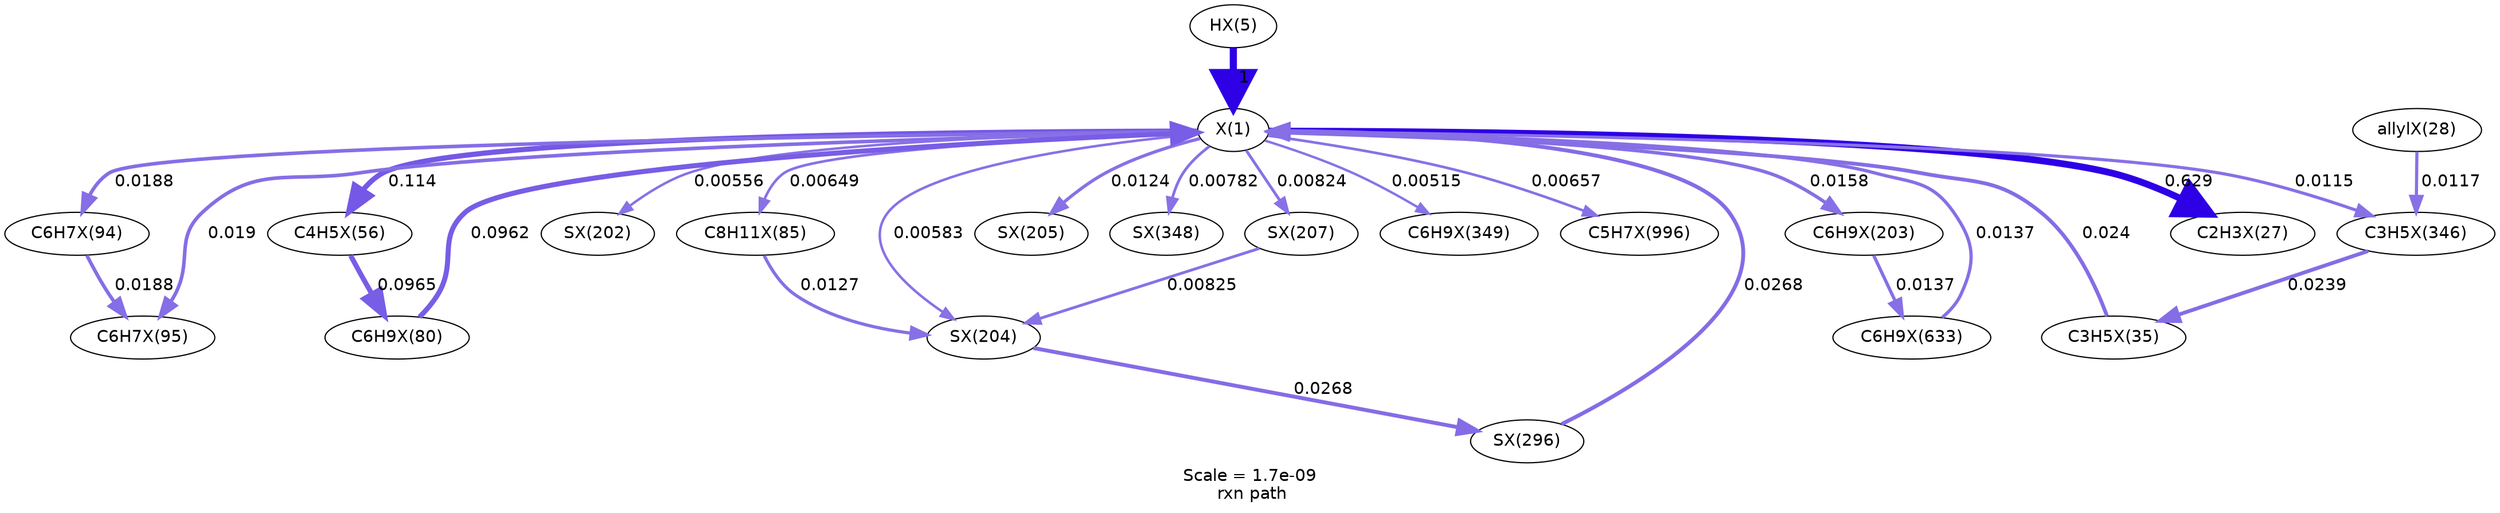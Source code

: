 digraph reaction_paths {
center=1;
s50 -> s49[fontname="Helvetica", style="setlinewidth(6)", arrowsize=3, color="0.7, 1.5, 0.9"
, label=" 1"];
s49 -> s51[fontname="Helvetica", style="setlinewidth(5.65)", arrowsize=2.83, color="0.7, 1.13, 0.9"
, label=" 0.629"];
s49 -> s62[fontname="Helvetica", style="setlinewidth(4.36)", arrowsize=2.18, color="0.7, 0.614, 0.9"
, label=" 0.114"];
s49 -> s73[fontname="Helvetica", style="setlinewidth(3.01)", arrowsize=1.5, color="0.7, 0.519, 0.9"
, label=" 0.019"];
s49 -> s72[fontname="Helvetica", style="setlinewidth(3)", arrowsize=1.5, color="0.7, 0.519, 0.9"
, label=" 0.0188"];
s69 -> s49[fontname="Helvetica", style="setlinewidth(4.23)", arrowsize=2.12, color="0.7, 0.596, 0.9"
, label=" 0.0962"];
s49 -> s70[fontname="Helvetica", style="setlinewidth(2.2)", arrowsize=1.1, color="0.7, 0.506, 0.9"
, label=" 0.00649"];
s49 -> s82[fontname="Helvetica", style="setlinewidth(2.08)", arrowsize=1.04, color="0.7, 0.506, 0.9"
, label=" 0.00556"];
s49 -> s84[fontname="Helvetica", style="setlinewidth(2.12)", arrowsize=1.06, color="0.7, 0.506, 0.9"
, label=" 0.00583"];
s49 -> s87[fontname="Helvetica", style="setlinewidth(2.38)", arrowsize=1.19, color="0.7, 0.508, 0.9"
, label=" 0.00824"];
s91 -> s49[fontname="Helvetica", style="setlinewidth(3.27)", arrowsize=1.63, color="0.7, 0.527, 0.9"
, label=" 0.0268"];
s49 -> s85[fontname="Helvetica", style="setlinewidth(2.69)", arrowsize=1.34, color="0.7, 0.512, 0.9"
, label=" 0.0124"];
s49 -> s95[fontname="Helvetica", style="setlinewidth(2.34)", arrowsize=1.17, color="0.7, 0.508, 0.9"
, label=" 0.00782"];
s49 -> s83[fontname="Helvetica", style="setlinewidth(2.87)", arrowsize=1.44, color="0.7, 0.516, 0.9"
, label=" 0.0158"];
s49 -> s93[fontname="Helvetica", style="setlinewidth(2.63)", arrowsize=1.31, color="0.7, 0.511, 0.9"
, label=" 0.0115"];
s59 -> s49[fontname="Helvetica", style="setlinewidth(3.18)", arrowsize=1.59, color="0.7, 0.524, 0.9"
, label=" 0.024"];
s115 -> s49[fontname="Helvetica", style="setlinewidth(2.76)", arrowsize=1.38, color="0.7, 0.514, 0.9"
, label=" 0.0137"];
s49 -> s96[fontname="Helvetica", style="setlinewidth(2.02)", arrowsize=1.01, color="0.7, 0.505, 0.9"
, label=" 0.00515"];
s49 -> s126[fontname="Helvetica", style="setlinewidth(2.21)", arrowsize=1.1, color="0.7, 0.507, 0.9"
, label=" 0.00657"];
s62 -> s69[fontname="Helvetica", style="setlinewidth(4.23)", arrowsize=2.12, color="0.7, 0.596, 0.9"
, label=" 0.0965"];
s72 -> s73[fontname="Helvetica", style="setlinewidth(3)", arrowsize=1.5, color="0.7, 0.519, 0.9"
, label=" 0.0188"];
s70 -> s84[fontname="Helvetica", style="setlinewidth(2.7)", arrowsize=1.35, color="0.7, 0.513, 0.9"
, label=" 0.0127"];
s87 -> s84[fontname="Helvetica", style="setlinewidth(2.38)", arrowsize=1.19, color="0.7, 0.508, 0.9"
, label=" 0.00825"];
s84 -> s91[fontname="Helvetica", style="setlinewidth(3.27)", arrowsize=1.63, color="0.7, 0.527, 0.9"
, label=" 0.0268"];
s83 -> s115[fontname="Helvetica", style="setlinewidth(2.76)", arrowsize=1.38, color="0.7, 0.514, 0.9"
, label=" 0.0137"];
s52 -> s93[fontname="Helvetica", style="setlinewidth(2.64)", arrowsize=1.32, color="0.7, 0.512, 0.9"
, label=" 0.0117"];
s93 -> s59[fontname="Helvetica", style="setlinewidth(3.18)", arrowsize=1.59, color="0.7, 0.524, 0.9"
, label=" 0.0239"];
s49 [ fontname="Helvetica", label="X(1)"];
s50 [ fontname="Helvetica", label="HX(5)"];
s51 [ fontname="Helvetica", label="C2H3X(27)"];
s52 [ fontname="Helvetica", label="allylX(28)"];
s59 [ fontname="Helvetica", label="C3H5X(35)"];
s62 [ fontname="Helvetica", label="C4H5X(56)"];
s69 [ fontname="Helvetica", label="C6H9X(80)"];
s70 [ fontname="Helvetica", label="C8H11X(85)"];
s72 [ fontname="Helvetica", label="C6H7X(94)"];
s73 [ fontname="Helvetica", label="C6H7X(95)"];
s82 [ fontname="Helvetica", label="SX(202)"];
s83 [ fontname="Helvetica", label="C6H9X(203)"];
s84 [ fontname="Helvetica", label="SX(204)"];
s85 [ fontname="Helvetica", label="SX(205)"];
s87 [ fontname="Helvetica", label="SX(207)"];
s91 [ fontname="Helvetica", label="SX(296)"];
s93 [ fontname="Helvetica", label="C3H5X(346)"];
s95 [ fontname="Helvetica", label="SX(348)"];
s96 [ fontname="Helvetica", label="C6H9X(349)"];
s115 [ fontname="Helvetica", label="C6H9X(633)"];
s126 [ fontname="Helvetica", label="C5H7X(996)"];
 label = "Scale = 1.7e-09\l rxn path";
 fontname = "Helvetica";
}

